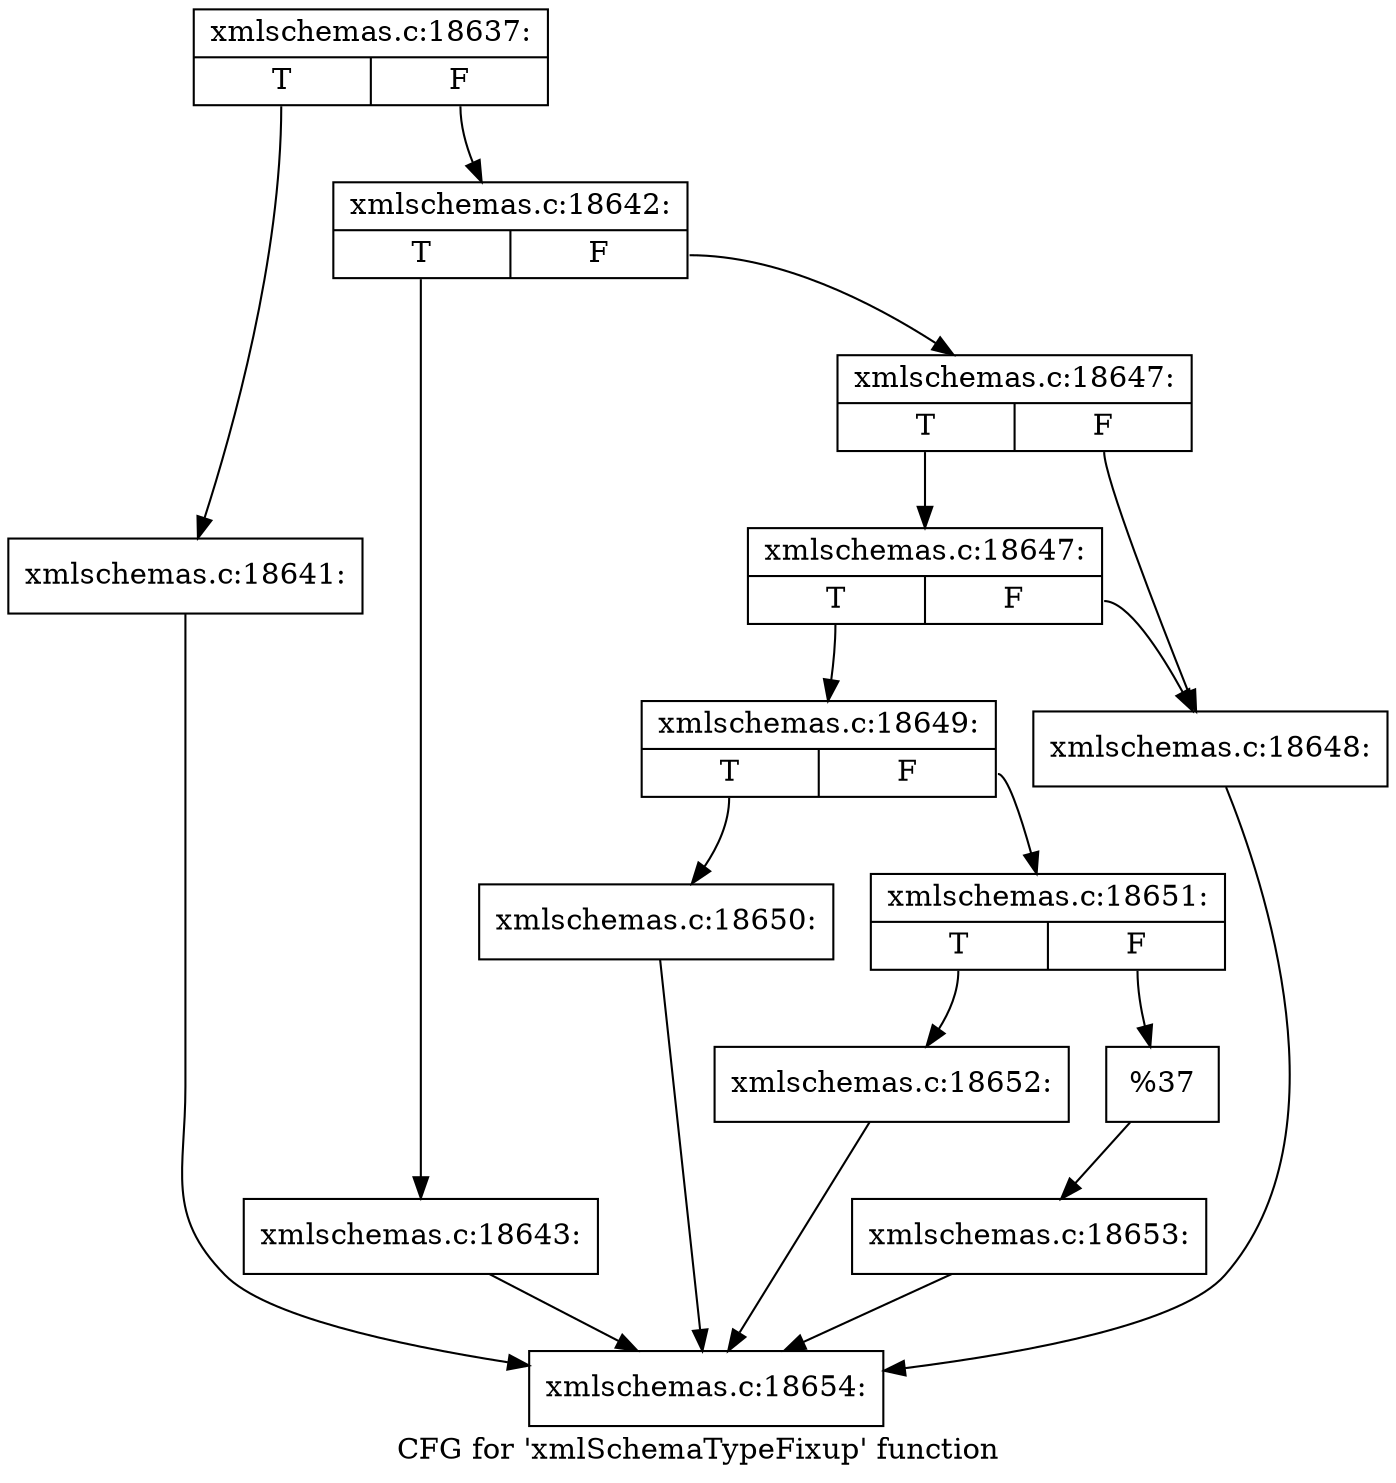 digraph "CFG for 'xmlSchemaTypeFixup' function" {
	label="CFG for 'xmlSchemaTypeFixup' function";

	Node0x55d0263c6b80 [shape=record,label="{xmlschemas.c:18637:|{<s0>T|<s1>F}}"];
	Node0x55d0263c6b80:s0 -> Node0x55d025f2eed0;
	Node0x55d0263c6b80:s1 -> Node0x55d025f2ef20;
	Node0x55d025f2eed0 [shape=record,label="{xmlschemas.c:18641:}"];
	Node0x55d025f2eed0 -> Node0x55d0263c6bd0;
	Node0x55d025f2ef20 [shape=record,label="{xmlschemas.c:18642:|{<s0>T|<s1>F}}"];
	Node0x55d025f2ef20:s0 -> Node0x55d025f2f3b0;
	Node0x55d025f2ef20:s1 -> Node0x55d025f2f400;
	Node0x55d025f2f3b0 [shape=record,label="{xmlschemas.c:18643:}"];
	Node0x55d025f2f3b0 -> Node0x55d0263c6bd0;
	Node0x55d025f2f400 [shape=record,label="{xmlschemas.c:18647:|{<s0>T|<s1>F}}"];
	Node0x55d025f2f400:s0 -> Node0x55d025f2ff60;
	Node0x55d025f2f400:s1 -> Node0x55d025f2fec0;
	Node0x55d025f2ff60 [shape=record,label="{xmlschemas.c:18647:|{<s0>T|<s1>F}}"];
	Node0x55d025f2ff60:s0 -> Node0x55d025f2ff10;
	Node0x55d025f2ff60:s1 -> Node0x55d025f2fec0;
	Node0x55d025f2fec0 [shape=record,label="{xmlschemas.c:18648:}"];
	Node0x55d025f2fec0 -> Node0x55d0263c6bd0;
	Node0x55d025f2ff10 [shape=record,label="{xmlschemas.c:18649:|{<s0>T|<s1>F}}"];
	Node0x55d025f2ff10:s0 -> Node0x55d025f30640;
	Node0x55d025f2ff10:s1 -> Node0x55d025f306e0;
	Node0x55d025f30640 [shape=record,label="{xmlschemas.c:18650:}"];
	Node0x55d025f30640 -> Node0x55d0263c6bd0;
	Node0x55d025f306e0 [shape=record,label="{xmlschemas.c:18651:|{<s0>T|<s1>F}}"];
	Node0x55d025f306e0:s0 -> Node0x55d025f30ec0;
	Node0x55d025f306e0:s1 -> Node0x55d025f30f10;
	Node0x55d025f30ec0 [shape=record,label="{xmlschemas.c:18652:}"];
	Node0x55d025f30ec0 -> Node0x55d0263c6bd0;
	Node0x55d025f30f10 [shape=record,label="{%37}"];
	Node0x55d025f30f10 -> Node0x55d025f30690;
	Node0x55d025f30690 [shape=record,label="{xmlschemas.c:18653:}"];
	Node0x55d025f30690 -> Node0x55d0263c6bd0;
	Node0x55d0263c6bd0 [shape=record,label="{xmlschemas.c:18654:}"];
}
